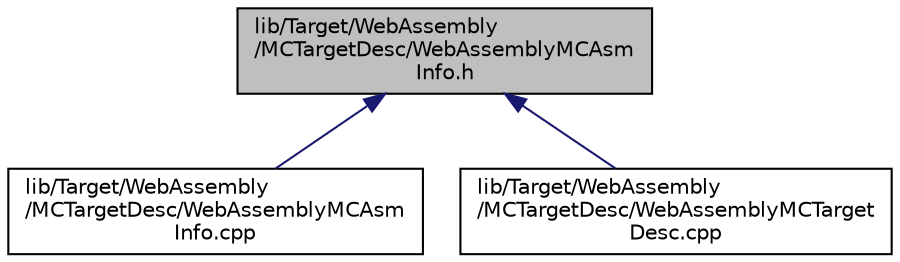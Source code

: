 digraph "lib/Target/WebAssembly/MCTargetDesc/WebAssemblyMCAsmInfo.h"
{
 // LATEX_PDF_SIZE
  bgcolor="transparent";
  edge [fontname="Helvetica",fontsize="10",labelfontname="Helvetica",labelfontsize="10"];
  node [fontname="Helvetica",fontsize="10",shape="box"];
  Node1 [label="lib/Target/WebAssembly\l/MCTargetDesc/WebAssemblyMCAsm\lInfo.h",height=0.2,width=0.4,color="black", fillcolor="grey75", style="filled", fontcolor="black",tooltip="This file contains the declaration of the WebAssemblyMCAsmInfo class."];
  Node1 -> Node2 [dir="back",color="midnightblue",fontsize="10",style="solid",fontname="Helvetica"];
  Node2 [label="lib/Target/WebAssembly\l/MCTargetDesc/WebAssemblyMCAsm\lInfo.cpp",height=0.2,width=0.4,color="black",URL="$WebAssemblyMCAsmInfo_8cpp.html",tooltip="This file contains the declarations of the WebAssemblyMCAsmInfo properties."];
  Node1 -> Node3 [dir="back",color="midnightblue",fontsize="10",style="solid",fontname="Helvetica"];
  Node3 [label="lib/Target/WebAssembly\l/MCTargetDesc/WebAssemblyMCTarget\lDesc.cpp",height=0.2,width=0.4,color="black",URL="$WebAssemblyMCTargetDesc_8cpp.html",tooltip="This file provides WebAssembly-specific target descriptions."];
}
